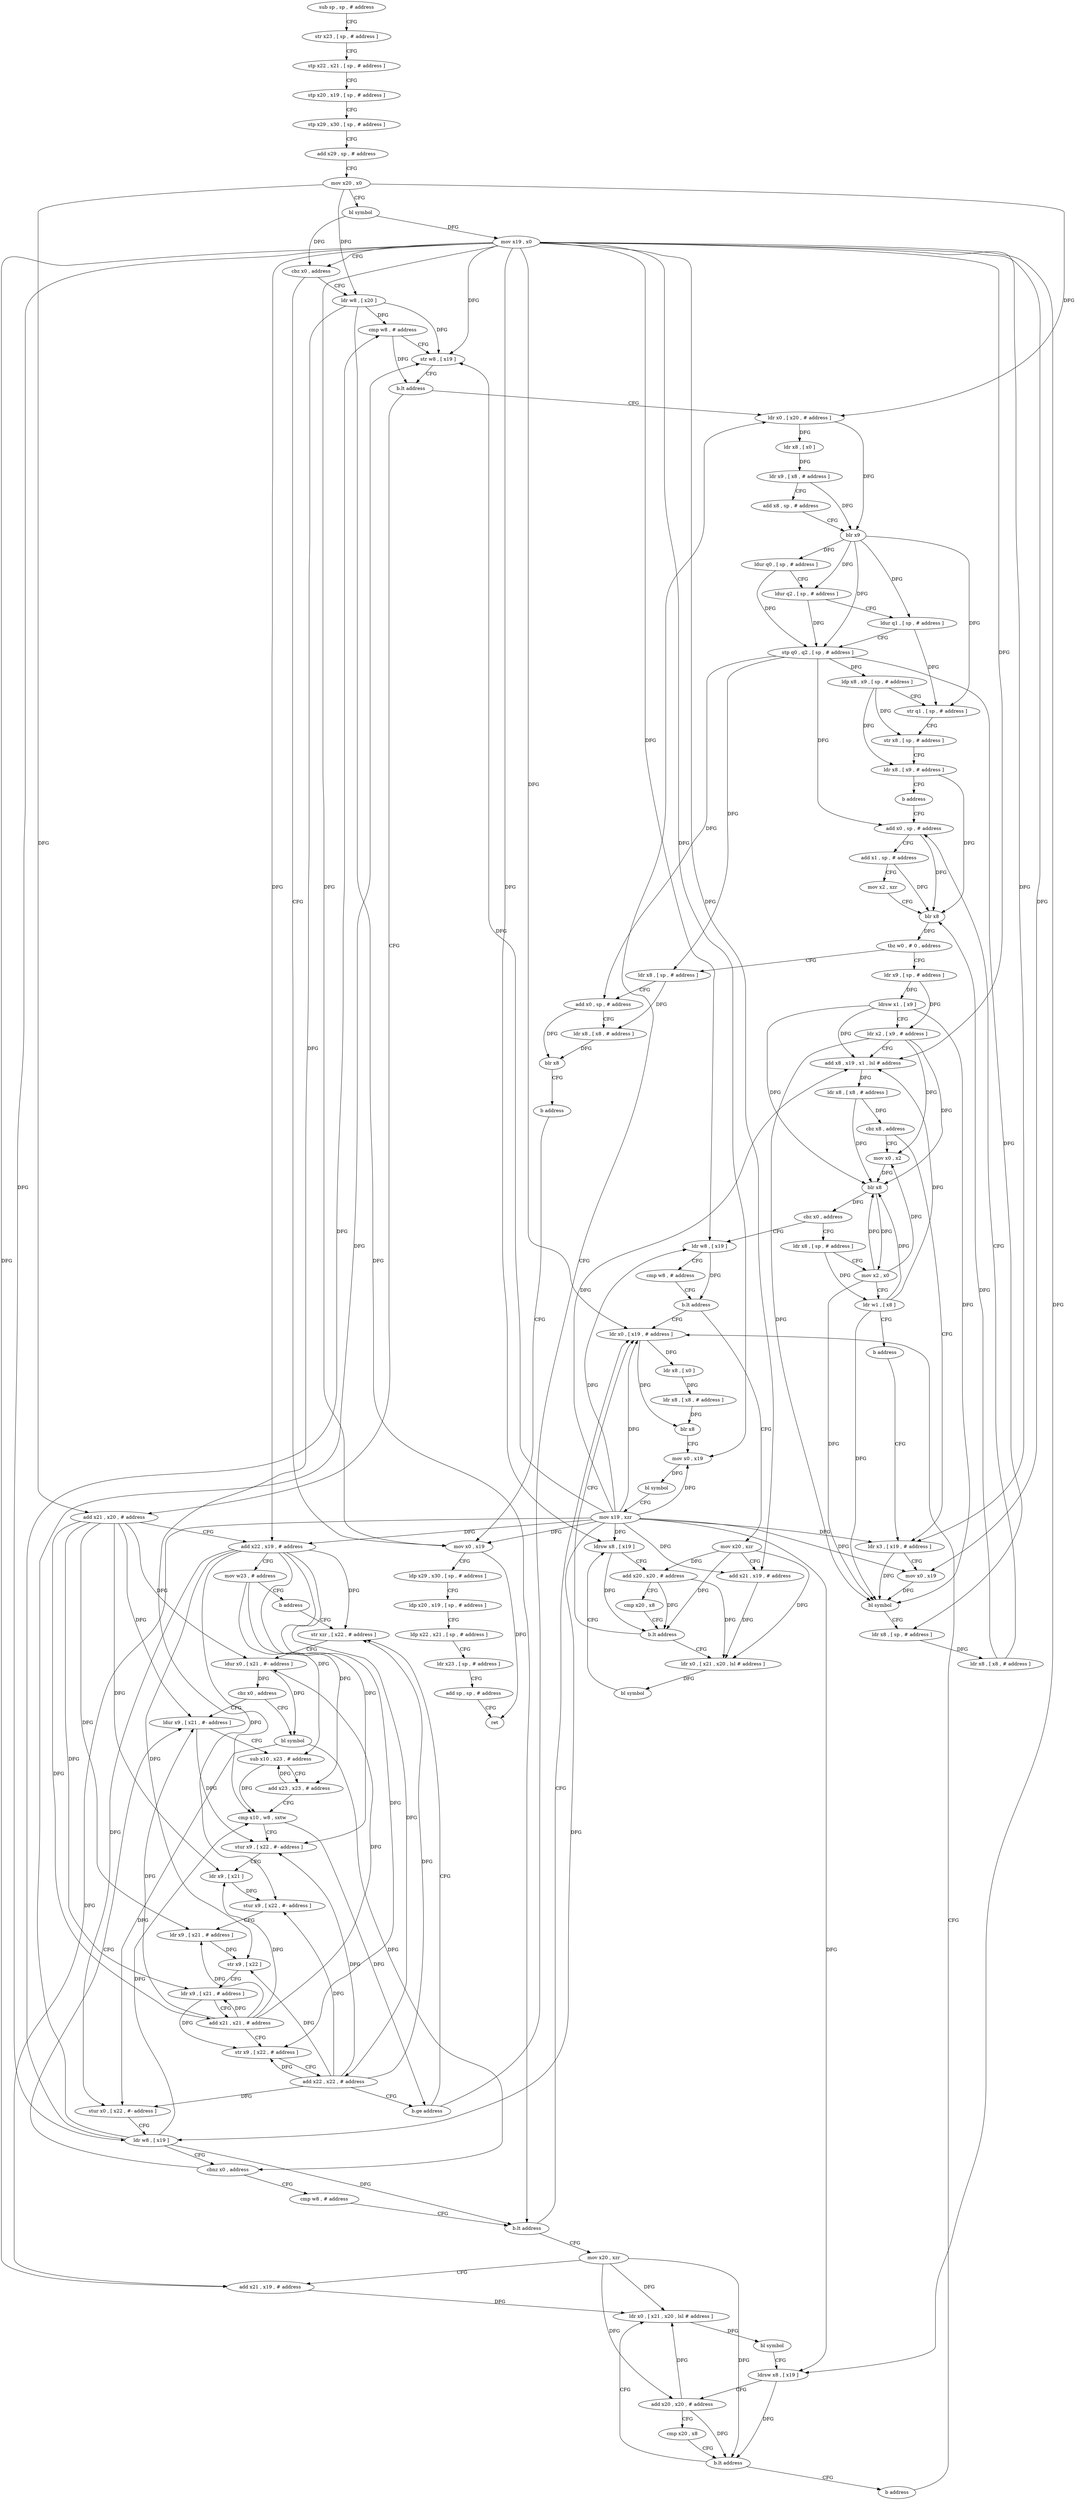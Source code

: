 digraph "func" {
"68452" [label = "sub sp , sp , # address" ]
"68456" [label = "str x23 , [ sp , # address ]" ]
"68460" [label = "stp x22 , x21 , [ sp , # address ]" ]
"68464" [label = "stp x20 , x19 , [ sp , # address ]" ]
"68468" [label = "stp x29 , x30 , [ sp , # address ]" ]
"68472" [label = "add x29 , sp , # address" ]
"68476" [label = "mov x20 , x0" ]
"68480" [label = "bl symbol" ]
"68484" [label = "mov x19 , x0" ]
"68488" [label = "cbz x0 , address" ]
"68892" [label = "mov x0 , x19" ]
"68492" [label = "ldr w8 , [ x20 ]" ]
"68896" [label = "ldp x29 , x30 , [ sp , # address ]" ]
"68900" [label = "ldp x20 , x19 , [ sp , # address ]" ]
"68904" [label = "ldp x22 , x21 , [ sp , # address ]" ]
"68908" [label = "ldr x23 , [ sp , # address ]" ]
"68912" [label = "add sp , sp , # address" ]
"68916" [label = "ret" ]
"68496" [label = "cmp w8 , # address" ]
"68500" [label = "str w8 , [ x19 ]" ]
"68504" [label = "b.lt address" ]
"68652" [label = "ldr x0 , [ x20 , # address ]" ]
"68508" [label = "add x21 , x20 , # address" ]
"68656" [label = "ldr x8 , [ x0 ]" ]
"68660" [label = "ldr x9 , [ x8 , # address ]" ]
"68664" [label = "add x8 , sp , # address" ]
"68668" [label = "blr x9" ]
"68672" [label = "ldur q0 , [ sp , # address ]" ]
"68676" [label = "ldur q2 , [ sp , # address ]" ]
"68680" [label = "ldur q1 , [ sp , # address ]" ]
"68684" [label = "stp q0 , q2 , [ sp , # address ]" ]
"68688" [label = "ldp x8 , x9 , [ sp , # address ]" ]
"68692" [label = "str q1 , [ sp , # address ]" ]
"68696" [label = "str x8 , [ sp , # address ]" ]
"68700" [label = "ldr x8 , [ x9 , # address ]" ]
"68704" [label = "b address" ]
"68728" [label = "add x0 , sp , # address" ]
"68512" [label = "add x22 , x19 , # address" ]
"68516" [label = "mov w23 , # address" ]
"68520" [label = "b address" ]
"68580" [label = "str xzr , [ x22 , # address ]" ]
"68732" [label = "add x1 , sp , # address" ]
"68736" [label = "mov x2 , xzr" ]
"68740" [label = "blr x8" ]
"68744" [label = "tbz w0 , # 0 , address" ]
"68800" [label = "ldr x8 , [ sp , # address ]" ]
"68748" [label = "ldr x9 , [ sp , # address ]" ]
"68584" [label = "ldur x0 , [ x21 , #- address ]" ]
"68588" [label = "cbz x0 , address" ]
"68524" [label = "ldur x9 , [ x21 , #- address ]" ]
"68592" [label = "bl symbol" ]
"68804" [label = "add x0 , sp , # address" ]
"68808" [label = "ldr x8 , [ x8 , # address ]" ]
"68812" [label = "blr x8" ]
"68816" [label = "b address" ]
"68752" [label = "ldrsw x1 , [ x9 ]" ]
"68756" [label = "ldr x2 , [ x9 , # address ]" ]
"68760" [label = "add x8 , x19 , x1 , lsl # address" ]
"68764" [label = "ldr x8 , [ x8 , # address ]" ]
"68768" [label = "cbz x8 , address" ]
"68708" [label = "ldr x3 , [ x19 , # address ]" ]
"68772" [label = "mov x0 , x2" ]
"68528" [label = "sub x10 , x23 , # address" ]
"68532" [label = "add x23 , x23 , # address" ]
"68536" [label = "cmp x10 , w8 , sxtw" ]
"68540" [label = "stur x9 , [ x22 , #- address ]" ]
"68544" [label = "ldr x9 , [ x21 ]" ]
"68548" [label = "stur x9 , [ x22 , #- address ]" ]
"68552" [label = "ldr x9 , [ x21 , # address ]" ]
"68556" [label = "str x9 , [ x22 ]" ]
"68560" [label = "ldr x9 , [ x21 , # address ]" ]
"68564" [label = "add x21 , x21 , # address" ]
"68568" [label = "str x9 , [ x22 , # address ]" ]
"68572" [label = "add x22 , x22 , # address" ]
"68576" [label = "b.ge address" ]
"68596" [label = "stur x0 , [ x22 , #- address ]" ]
"68600" [label = "ldr w8 , [ x19 ]" ]
"68604" [label = "cbnz x0 , address" ]
"68608" [label = "cmp w8 , # address" ]
"68712" [label = "mov x0 , x19" ]
"68716" [label = "bl symbol" ]
"68720" [label = "ldr x8 , [ sp , # address ]" ]
"68724" [label = "ldr x8 , [ x8 , # address ]" ]
"68776" [label = "blr x8" ]
"68780" [label = "cbz x0 , address" ]
"68820" [label = "ldr w8 , [ x19 ]" ]
"68784" [label = "ldr x8 , [ sp , # address ]" ]
"68612" [label = "b.lt address" ]
"68864" [label = "ldr x0 , [ x19 , # address ]" ]
"68616" [label = "mov x20 , xzr" ]
"68824" [label = "cmp w8 , # address" ]
"68828" [label = "b.lt address" ]
"68832" [label = "mov x20 , xzr" ]
"68788" [label = "mov x2 , x0" ]
"68792" [label = "ldr w1 , [ x8 ]" ]
"68796" [label = "b address" ]
"68868" [label = "ldr x8 , [ x0 ]" ]
"68872" [label = "ldr x8 , [ x8 , # address ]" ]
"68876" [label = "blr x8" ]
"68880" [label = "mov x0 , x19" ]
"68884" [label = "bl symbol" ]
"68888" [label = "mov x19 , xzr" ]
"68620" [label = "add x21 , x19 , # address" ]
"68624" [label = "ldr x0 , [ x21 , x20 , lsl # address ]" ]
"68836" [label = "add x21 , x19 , # address" ]
"68840" [label = "ldr x0 , [ x21 , x20 , lsl # address ]" ]
"68628" [label = "bl symbol" ]
"68632" [label = "ldrsw x8 , [ x19 ]" ]
"68636" [label = "add x20 , x20 , # address" ]
"68640" [label = "cmp x20 , x8" ]
"68644" [label = "b.lt address" ]
"68648" [label = "b address" ]
"68844" [label = "bl symbol" ]
"68848" [label = "ldrsw x8 , [ x19 ]" ]
"68852" [label = "add x20 , x20 , # address" ]
"68856" [label = "cmp x20 , x8" ]
"68860" [label = "b.lt address" ]
"68452" -> "68456" [ label = "CFG" ]
"68456" -> "68460" [ label = "CFG" ]
"68460" -> "68464" [ label = "CFG" ]
"68464" -> "68468" [ label = "CFG" ]
"68468" -> "68472" [ label = "CFG" ]
"68472" -> "68476" [ label = "CFG" ]
"68476" -> "68480" [ label = "CFG" ]
"68476" -> "68492" [ label = "DFG" ]
"68476" -> "68652" [ label = "DFG" ]
"68476" -> "68508" [ label = "DFG" ]
"68480" -> "68484" [ label = "DFG" ]
"68480" -> "68488" [ label = "DFG" ]
"68484" -> "68488" [ label = "CFG" ]
"68484" -> "68892" [ label = "DFG" ]
"68484" -> "68500" [ label = "DFG" ]
"68484" -> "68512" [ label = "DFG" ]
"68484" -> "68760" [ label = "DFG" ]
"68484" -> "68600" [ label = "DFG" ]
"68484" -> "68708" [ label = "DFG" ]
"68484" -> "68712" [ label = "DFG" ]
"68484" -> "68820" [ label = "DFG" ]
"68484" -> "68864" [ label = "DFG" ]
"68484" -> "68880" [ label = "DFG" ]
"68484" -> "68620" [ label = "DFG" ]
"68484" -> "68836" [ label = "DFG" ]
"68484" -> "68632" [ label = "DFG" ]
"68484" -> "68848" [ label = "DFG" ]
"68488" -> "68892" [ label = "CFG" ]
"68488" -> "68492" [ label = "CFG" ]
"68892" -> "68896" [ label = "CFG" ]
"68892" -> "68916" [ label = "DFG" ]
"68492" -> "68496" [ label = "DFG" ]
"68492" -> "68500" [ label = "DFG" ]
"68492" -> "68536" [ label = "DFG" ]
"68492" -> "68612" [ label = "DFG" ]
"68896" -> "68900" [ label = "CFG" ]
"68900" -> "68904" [ label = "CFG" ]
"68904" -> "68908" [ label = "CFG" ]
"68908" -> "68912" [ label = "CFG" ]
"68912" -> "68916" [ label = "CFG" ]
"68496" -> "68500" [ label = "CFG" ]
"68496" -> "68504" [ label = "DFG" ]
"68500" -> "68504" [ label = "CFG" ]
"68504" -> "68652" [ label = "CFG" ]
"68504" -> "68508" [ label = "CFG" ]
"68652" -> "68656" [ label = "DFG" ]
"68652" -> "68668" [ label = "DFG" ]
"68508" -> "68512" [ label = "CFG" ]
"68508" -> "68584" [ label = "DFG" ]
"68508" -> "68524" [ label = "DFG" ]
"68508" -> "68544" [ label = "DFG" ]
"68508" -> "68552" [ label = "DFG" ]
"68508" -> "68560" [ label = "DFG" ]
"68508" -> "68564" [ label = "DFG" ]
"68656" -> "68660" [ label = "DFG" ]
"68660" -> "68664" [ label = "CFG" ]
"68660" -> "68668" [ label = "DFG" ]
"68664" -> "68668" [ label = "CFG" ]
"68668" -> "68672" [ label = "DFG" ]
"68668" -> "68684" [ label = "DFG" ]
"68668" -> "68680" [ label = "DFG" ]
"68668" -> "68692" [ label = "DFG" ]
"68668" -> "68676" [ label = "DFG" ]
"68672" -> "68676" [ label = "CFG" ]
"68672" -> "68684" [ label = "DFG" ]
"68676" -> "68680" [ label = "CFG" ]
"68676" -> "68684" [ label = "DFG" ]
"68680" -> "68684" [ label = "CFG" ]
"68680" -> "68692" [ label = "DFG" ]
"68684" -> "68688" [ label = "DFG" ]
"68684" -> "68800" [ label = "DFG" ]
"68684" -> "68720" [ label = "DFG" ]
"68684" -> "68728" [ label = "DFG" ]
"68684" -> "68804" [ label = "DFG" ]
"68688" -> "68692" [ label = "CFG" ]
"68688" -> "68696" [ label = "DFG" ]
"68688" -> "68700" [ label = "DFG" ]
"68692" -> "68696" [ label = "CFG" ]
"68696" -> "68700" [ label = "CFG" ]
"68700" -> "68704" [ label = "CFG" ]
"68700" -> "68740" [ label = "DFG" ]
"68704" -> "68728" [ label = "CFG" ]
"68728" -> "68732" [ label = "CFG" ]
"68728" -> "68740" [ label = "DFG" ]
"68512" -> "68516" [ label = "CFG" ]
"68512" -> "68580" [ label = "DFG" ]
"68512" -> "68540" [ label = "DFG" ]
"68512" -> "68548" [ label = "DFG" ]
"68512" -> "68556" [ label = "DFG" ]
"68512" -> "68568" [ label = "DFG" ]
"68512" -> "68572" [ label = "DFG" ]
"68512" -> "68596" [ label = "DFG" ]
"68516" -> "68520" [ label = "CFG" ]
"68516" -> "68528" [ label = "DFG" ]
"68516" -> "68532" [ label = "DFG" ]
"68520" -> "68580" [ label = "CFG" ]
"68580" -> "68584" [ label = "CFG" ]
"68732" -> "68736" [ label = "CFG" ]
"68732" -> "68740" [ label = "DFG" ]
"68736" -> "68740" [ label = "CFG" ]
"68740" -> "68744" [ label = "DFG" ]
"68744" -> "68800" [ label = "CFG" ]
"68744" -> "68748" [ label = "CFG" ]
"68800" -> "68804" [ label = "CFG" ]
"68800" -> "68808" [ label = "DFG" ]
"68748" -> "68752" [ label = "DFG" ]
"68748" -> "68756" [ label = "DFG" ]
"68584" -> "68588" [ label = "DFG" ]
"68584" -> "68592" [ label = "DFG" ]
"68588" -> "68524" [ label = "CFG" ]
"68588" -> "68592" [ label = "CFG" ]
"68524" -> "68528" [ label = "CFG" ]
"68524" -> "68540" [ label = "DFG" ]
"68592" -> "68596" [ label = "DFG" ]
"68592" -> "68604" [ label = "DFG" ]
"68804" -> "68808" [ label = "CFG" ]
"68804" -> "68812" [ label = "DFG" ]
"68808" -> "68812" [ label = "DFG" ]
"68812" -> "68816" [ label = "CFG" ]
"68816" -> "68892" [ label = "CFG" ]
"68752" -> "68756" [ label = "CFG" ]
"68752" -> "68760" [ label = "DFG" ]
"68752" -> "68716" [ label = "DFG" ]
"68752" -> "68776" [ label = "DFG" ]
"68756" -> "68760" [ label = "CFG" ]
"68756" -> "68716" [ label = "DFG" ]
"68756" -> "68772" [ label = "DFG" ]
"68756" -> "68776" [ label = "DFG" ]
"68760" -> "68764" [ label = "DFG" ]
"68764" -> "68768" [ label = "DFG" ]
"68764" -> "68776" [ label = "DFG" ]
"68768" -> "68708" [ label = "CFG" ]
"68768" -> "68772" [ label = "CFG" ]
"68708" -> "68712" [ label = "CFG" ]
"68708" -> "68716" [ label = "DFG" ]
"68772" -> "68776" [ label = "DFG" ]
"68528" -> "68532" [ label = "CFG" ]
"68528" -> "68536" [ label = "DFG" ]
"68532" -> "68536" [ label = "CFG" ]
"68532" -> "68528" [ label = "DFG" ]
"68536" -> "68540" [ label = "CFG" ]
"68536" -> "68576" [ label = "DFG" ]
"68540" -> "68544" [ label = "CFG" ]
"68544" -> "68548" [ label = "DFG" ]
"68548" -> "68552" [ label = "CFG" ]
"68552" -> "68556" [ label = "DFG" ]
"68556" -> "68560" [ label = "CFG" ]
"68560" -> "68564" [ label = "CFG" ]
"68560" -> "68568" [ label = "DFG" ]
"68564" -> "68568" [ label = "CFG" ]
"68564" -> "68584" [ label = "DFG" ]
"68564" -> "68524" [ label = "DFG" ]
"68564" -> "68544" [ label = "DFG" ]
"68564" -> "68552" [ label = "DFG" ]
"68564" -> "68560" [ label = "DFG" ]
"68568" -> "68572" [ label = "CFG" ]
"68572" -> "68576" [ label = "CFG" ]
"68572" -> "68580" [ label = "DFG" ]
"68572" -> "68540" [ label = "DFG" ]
"68572" -> "68548" [ label = "DFG" ]
"68572" -> "68556" [ label = "DFG" ]
"68572" -> "68568" [ label = "DFG" ]
"68572" -> "68596" [ label = "DFG" ]
"68576" -> "68652" [ label = "CFG" ]
"68576" -> "68580" [ label = "CFG" ]
"68596" -> "68600" [ label = "CFG" ]
"68600" -> "68604" [ label = "CFG" ]
"68600" -> "68496" [ label = "DFG" ]
"68600" -> "68500" [ label = "DFG" ]
"68600" -> "68536" [ label = "DFG" ]
"68600" -> "68612" [ label = "DFG" ]
"68604" -> "68524" [ label = "CFG" ]
"68604" -> "68608" [ label = "CFG" ]
"68608" -> "68612" [ label = "CFG" ]
"68712" -> "68716" [ label = "DFG" ]
"68716" -> "68720" [ label = "CFG" ]
"68720" -> "68724" [ label = "DFG" ]
"68724" -> "68728" [ label = "CFG" ]
"68724" -> "68740" [ label = "DFG" ]
"68776" -> "68780" [ label = "DFG" ]
"68776" -> "68788" [ label = "DFG" ]
"68780" -> "68820" [ label = "CFG" ]
"68780" -> "68784" [ label = "CFG" ]
"68820" -> "68824" [ label = "CFG" ]
"68820" -> "68828" [ label = "DFG" ]
"68784" -> "68788" [ label = "CFG" ]
"68784" -> "68792" [ label = "DFG" ]
"68612" -> "68864" [ label = "CFG" ]
"68612" -> "68616" [ label = "CFG" ]
"68864" -> "68868" [ label = "DFG" ]
"68864" -> "68876" [ label = "DFG" ]
"68616" -> "68620" [ label = "CFG" ]
"68616" -> "68624" [ label = "DFG" ]
"68616" -> "68636" [ label = "DFG" ]
"68616" -> "68644" [ label = "DFG" ]
"68824" -> "68828" [ label = "CFG" ]
"68828" -> "68864" [ label = "CFG" ]
"68828" -> "68832" [ label = "CFG" ]
"68832" -> "68836" [ label = "CFG" ]
"68832" -> "68840" [ label = "DFG" ]
"68832" -> "68852" [ label = "DFG" ]
"68832" -> "68860" [ label = "DFG" ]
"68788" -> "68792" [ label = "CFG" ]
"68788" -> "68772" [ label = "DFG" ]
"68788" -> "68776" [ label = "DFG" ]
"68788" -> "68716" [ label = "DFG" ]
"68792" -> "68796" [ label = "CFG" ]
"68792" -> "68760" [ label = "DFG" ]
"68792" -> "68716" [ label = "DFG" ]
"68792" -> "68776" [ label = "DFG" ]
"68796" -> "68708" [ label = "CFG" ]
"68868" -> "68872" [ label = "DFG" ]
"68872" -> "68876" [ label = "DFG" ]
"68876" -> "68880" [ label = "CFG" ]
"68880" -> "68884" [ label = "DFG" ]
"68884" -> "68888" [ label = "CFG" ]
"68888" -> "68892" [ label = "DFG" ]
"68888" -> "68512" [ label = "DFG" ]
"68888" -> "68600" [ label = "DFG" ]
"68888" -> "68708" [ label = "DFG" ]
"68888" -> "68712" [ label = "DFG" ]
"68888" -> "68820" [ label = "DFG" ]
"68888" -> "68864" [ label = "DFG" ]
"68888" -> "68880" [ label = "DFG" ]
"68888" -> "68500" [ label = "DFG" ]
"68888" -> "68760" [ label = "DFG" ]
"68888" -> "68620" [ label = "DFG" ]
"68888" -> "68836" [ label = "DFG" ]
"68888" -> "68632" [ label = "DFG" ]
"68888" -> "68848" [ label = "DFG" ]
"68620" -> "68624" [ label = "DFG" ]
"68624" -> "68628" [ label = "DFG" ]
"68836" -> "68840" [ label = "DFG" ]
"68840" -> "68844" [ label = "DFG" ]
"68628" -> "68632" [ label = "CFG" ]
"68632" -> "68636" [ label = "CFG" ]
"68632" -> "68644" [ label = "DFG" ]
"68636" -> "68640" [ label = "CFG" ]
"68636" -> "68624" [ label = "DFG" ]
"68636" -> "68644" [ label = "DFG" ]
"68640" -> "68644" [ label = "CFG" ]
"68644" -> "68624" [ label = "CFG" ]
"68644" -> "68648" [ label = "CFG" ]
"68648" -> "68864" [ label = "CFG" ]
"68844" -> "68848" [ label = "CFG" ]
"68848" -> "68852" [ label = "CFG" ]
"68848" -> "68860" [ label = "DFG" ]
"68852" -> "68856" [ label = "CFG" ]
"68852" -> "68840" [ label = "DFG" ]
"68852" -> "68860" [ label = "DFG" ]
"68856" -> "68860" [ label = "CFG" ]
"68860" -> "68840" [ label = "CFG" ]
"68860" -> "68864" [ label = "CFG" ]
}
